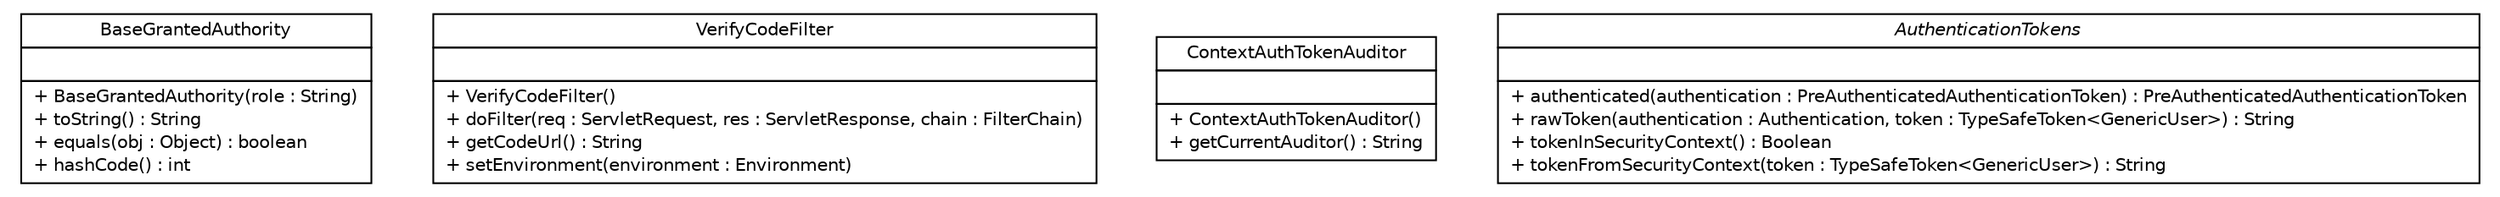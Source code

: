 #!/usr/local/bin/dot
#
# Class diagram 
# Generated by UMLGraph version R5_6-24-gf6e263 (http://www.umlgraph.org/)
#

digraph G {
	edge [fontname="Helvetica",fontsize=10,labelfontname="Helvetica",labelfontsize=10];
	node [fontname="Helvetica",fontsize=10,shape=plaintext];
	nodesep=0.25;
	ranksep=0.5;
	// cn.home1.oss.lib.security.internal.BaseGrantedAuthority
	c141 [label=<<table title="cn.home1.oss.lib.security.internal.BaseGrantedAuthority" border="0" cellborder="1" cellspacing="0" cellpadding="2" port="p" href="./BaseGrantedAuthority.html">
		<tr><td><table border="0" cellspacing="0" cellpadding="1">
<tr><td align="center" balign="center"> BaseGrantedAuthority </td></tr>
		</table></td></tr>
		<tr><td><table border="0" cellspacing="0" cellpadding="1">
<tr><td align="left" balign="left">  </td></tr>
		</table></td></tr>
		<tr><td><table border="0" cellspacing="0" cellpadding="1">
<tr><td align="left" balign="left"> + BaseGrantedAuthority(role : String) </td></tr>
<tr><td align="left" balign="left"> + toString() : String </td></tr>
<tr><td align="left" balign="left"> + equals(obj : Object) : boolean </td></tr>
<tr><td align="left" balign="left"> + hashCode() : int </td></tr>
		</table></td></tr>
		</table>>, URL="./BaseGrantedAuthority.html", fontname="Helvetica", fontcolor="black", fontsize=10.0];
	// cn.home1.oss.lib.security.internal.VerifyCodeFilter
	c142 [label=<<table title="cn.home1.oss.lib.security.internal.VerifyCodeFilter" border="0" cellborder="1" cellspacing="0" cellpadding="2" port="p" href="./VerifyCodeFilter.html">
		<tr><td><table border="0" cellspacing="0" cellpadding="1">
<tr><td align="center" balign="center"> VerifyCodeFilter </td></tr>
		</table></td></tr>
		<tr><td><table border="0" cellspacing="0" cellpadding="1">
<tr><td align="left" balign="left">  </td></tr>
		</table></td></tr>
		<tr><td><table border="0" cellspacing="0" cellpadding="1">
<tr><td align="left" balign="left"> + VerifyCodeFilter() </td></tr>
<tr><td align="left" balign="left"> + doFilter(req : ServletRequest, res : ServletResponse, chain : FilterChain) </td></tr>
<tr><td align="left" balign="left"> + getCodeUrl() : String </td></tr>
<tr><td align="left" balign="left"> + setEnvironment(environment : Environment) </td></tr>
		</table></td></tr>
		</table>>, URL="./VerifyCodeFilter.html", fontname="Helvetica", fontcolor="black", fontsize=10.0];
	// cn.home1.oss.lib.security.internal.ContextAuthTokenAuditor
	c143 [label=<<table title="cn.home1.oss.lib.security.internal.ContextAuthTokenAuditor" border="0" cellborder="1" cellspacing="0" cellpadding="2" port="p" href="./ContextAuthTokenAuditor.html">
		<tr><td><table border="0" cellspacing="0" cellpadding="1">
<tr><td align="center" balign="center"> ContextAuthTokenAuditor </td></tr>
		</table></td></tr>
		<tr><td><table border="0" cellspacing="0" cellpadding="1">
<tr><td align="left" balign="left">  </td></tr>
		</table></td></tr>
		<tr><td><table border="0" cellspacing="0" cellpadding="1">
<tr><td align="left" balign="left"> + ContextAuthTokenAuditor() </td></tr>
<tr><td align="left" balign="left"> + getCurrentAuditor() : String </td></tr>
		</table></td></tr>
		</table>>, URL="./ContextAuthTokenAuditor.html", fontname="Helvetica", fontcolor="black", fontsize=10.0];
	// cn.home1.oss.lib.security.internal.AuthenticationTokens
	c144 [label=<<table title="cn.home1.oss.lib.security.internal.AuthenticationTokens" border="0" cellborder="1" cellspacing="0" cellpadding="2" port="p" href="./AuthenticationTokens.html">
		<tr><td><table border="0" cellspacing="0" cellpadding="1">
<tr><td align="center" balign="center"><font face="Helvetica-Oblique"> AuthenticationTokens </font></td></tr>
		</table></td></tr>
		<tr><td><table border="0" cellspacing="0" cellpadding="1">
<tr><td align="left" balign="left">  </td></tr>
		</table></td></tr>
		<tr><td><table border="0" cellspacing="0" cellpadding="1">
<tr><td align="left" balign="left"> + authenticated(authentication : PreAuthenticatedAuthenticationToken) : PreAuthenticatedAuthenticationToken </td></tr>
<tr><td align="left" balign="left"> + rawToken(authentication : Authentication, token : TypeSafeToken&lt;GenericUser&gt;) : String </td></tr>
<tr><td align="left" balign="left"> + tokenInSecurityContext() : Boolean </td></tr>
<tr><td align="left" balign="left"> + tokenFromSecurityContext(token : TypeSafeToken&lt;GenericUser&gt;) : String </td></tr>
		</table></td></tr>
		</table>>, URL="./AuthenticationTokens.html", fontname="Helvetica", fontcolor="black", fontsize=10.0];
}

